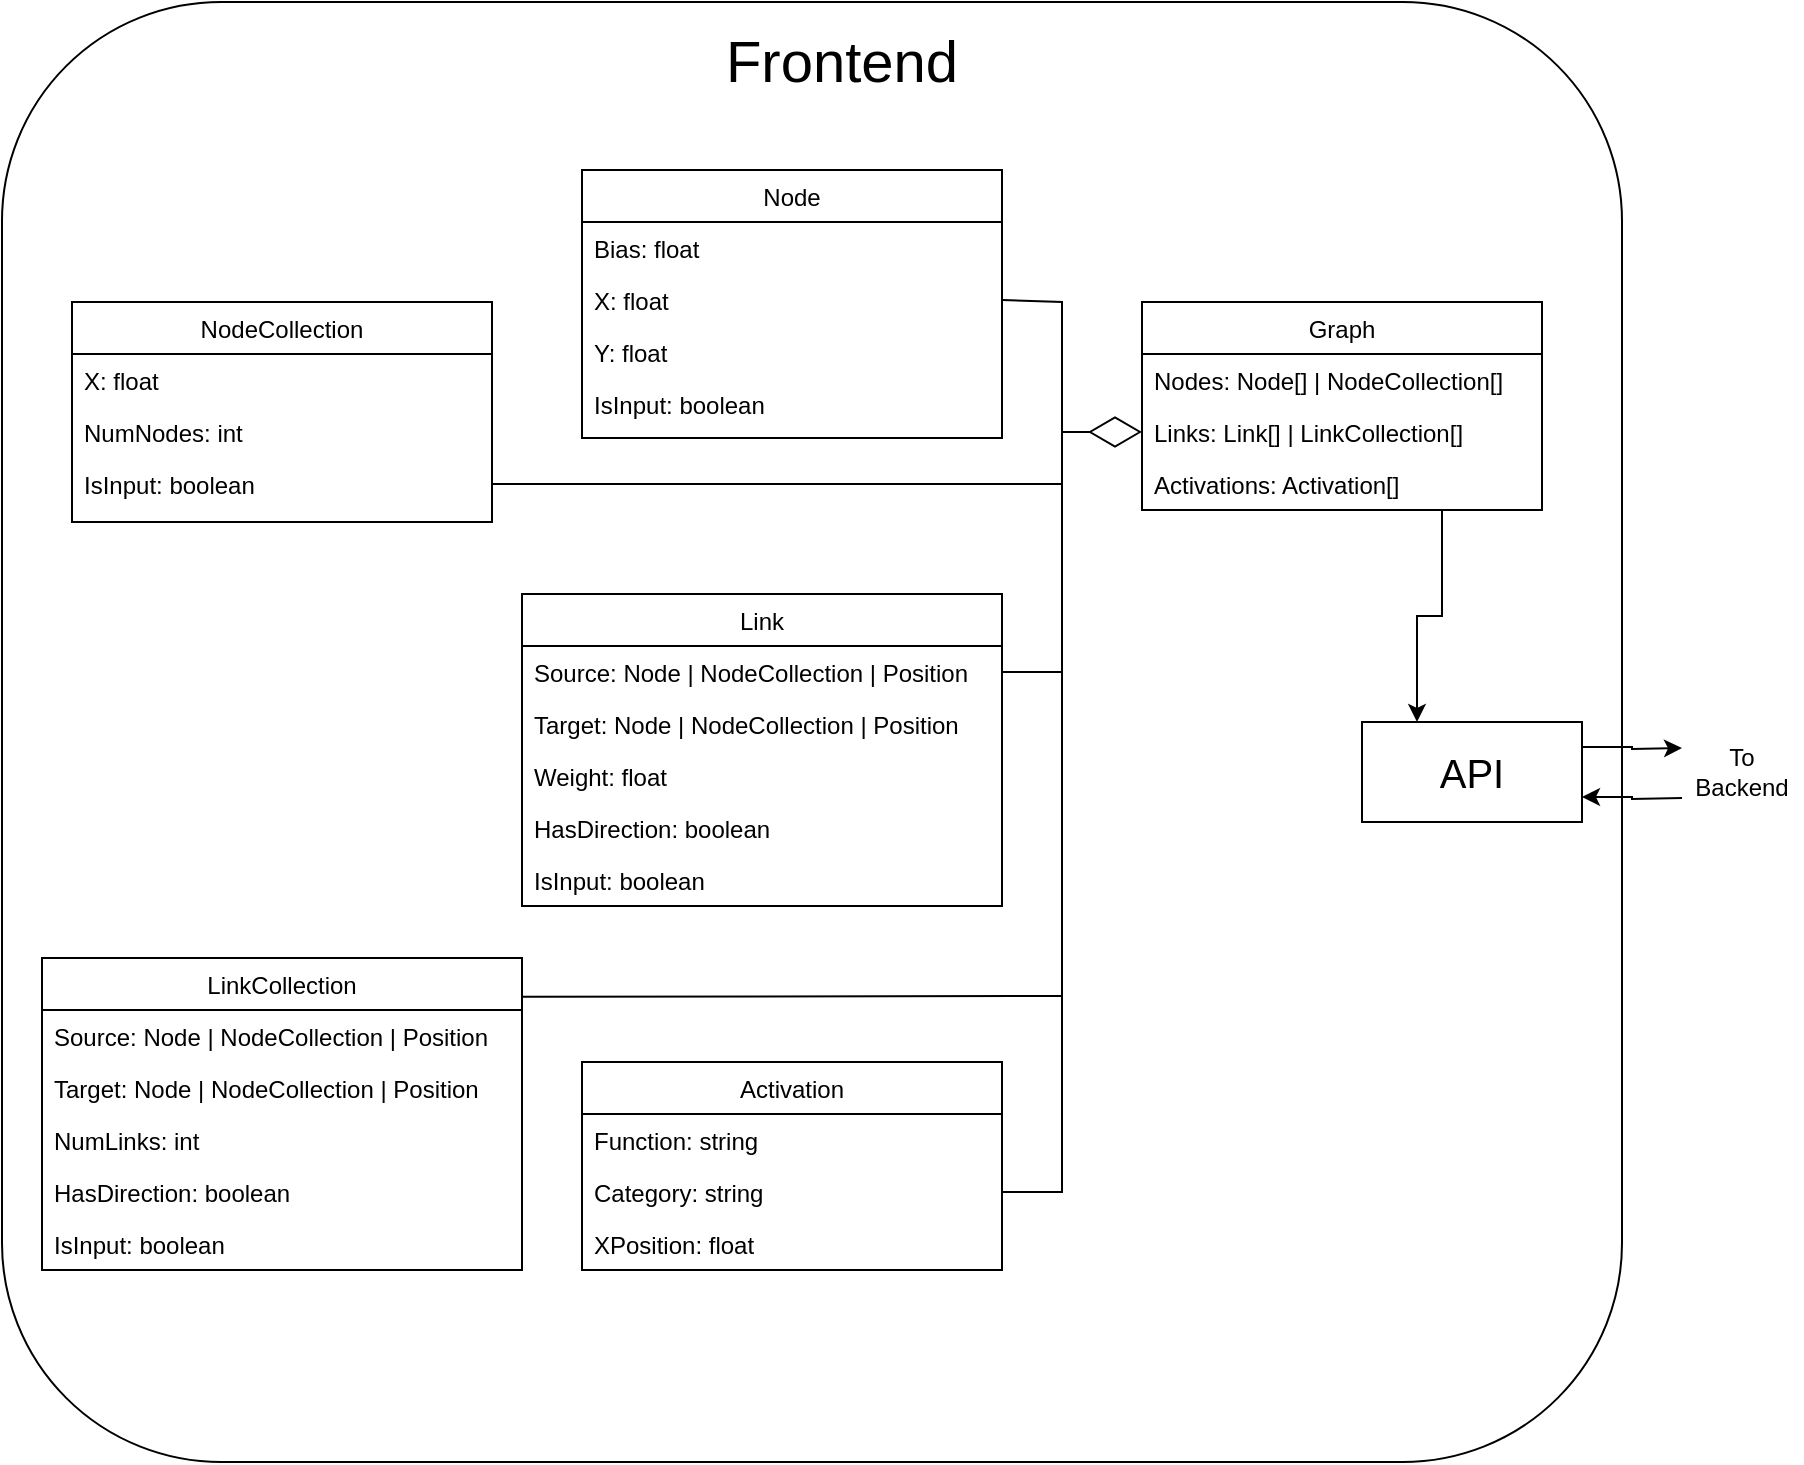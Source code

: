 <mxfile version="24.2.3" type="device">
  <diagram id="C5RBs43oDa-KdzZeNtuy" name="Page-1">
    <mxGraphModel dx="321" dy="214" grid="1" gridSize="10" guides="1" tooltips="1" connect="1" arrows="1" fold="1" page="1" pageScale="1" pageWidth="1600" pageHeight="1200" math="0" shadow="0">
      <root>
        <mxCell id="WIyWlLk6GJQsqaUBKTNV-0" />
        <mxCell id="WIyWlLk6GJQsqaUBKTNV-1" parent="WIyWlLk6GJQsqaUBKTNV-0" />
        <mxCell id="V2d-B7USirmGJhQncjwe-0" value="" style="rounded=1;whiteSpace=wrap;html=1;" parent="WIyWlLk6GJQsqaUBKTNV-1" vertex="1">
          <mxGeometry y="90" width="810" height="730" as="geometry" />
        </mxCell>
        <mxCell id="V2d-B7USirmGJhQncjwe-1" value="&lt;font style=&quot;font-size: 29px;&quot;&gt;Frontend&lt;/font&gt;" style="text;html=1;strokeColor=none;fillColor=none;align=center;verticalAlign=middle;whiteSpace=wrap;rounded=0;" parent="WIyWlLk6GJQsqaUBKTNV-1" vertex="1">
          <mxGeometry x="355" y="100" width="130" height="40" as="geometry" />
        </mxCell>
        <mxCell id="V2d-B7USirmGJhQncjwe-37" style="edgeStyle=orthogonalEdgeStyle;rounded=0;orthogonalLoop=1;jettySize=auto;html=1;exitX=0.75;exitY=1;exitDx=0;exitDy=0;entryX=0.25;entryY=0;entryDx=0;entryDy=0;" parent="WIyWlLk6GJQsqaUBKTNV-1" source="V2d-B7USirmGJhQncjwe-2" target="V2d-B7USirmGJhQncjwe-10" edge="1">
          <mxGeometry relative="1" as="geometry" />
        </mxCell>
        <mxCell id="V2d-B7USirmGJhQncjwe-2" value="Graph" style="swimlane;fontStyle=0;align=center;verticalAlign=top;childLayout=stackLayout;horizontal=1;startSize=26;horizontalStack=0;resizeParent=1;resizeLast=0;collapsible=1;marginBottom=0;rounded=0;shadow=0;strokeWidth=1;" parent="WIyWlLk6GJQsqaUBKTNV-1" vertex="1">
          <mxGeometry x="570" y="240" width="200" height="104" as="geometry">
            <mxRectangle x="130" y="380" width="160" height="26" as="alternateBounds" />
          </mxGeometry>
        </mxCell>
        <mxCell id="V2d-B7USirmGJhQncjwe-3" value="Nodes: Node[] | NodeCollection[]" style="text;align=left;verticalAlign=top;spacingLeft=4;spacingRight=4;overflow=hidden;rotatable=0;points=[[0,0.5],[1,0.5]];portConstraint=eastwest;" parent="V2d-B7USirmGJhQncjwe-2" vertex="1">
          <mxGeometry y="26" width="200" height="26" as="geometry" />
        </mxCell>
        <mxCell id="V2d-B7USirmGJhQncjwe-4" value="Links: Link[] | LinkCollection[]" style="text;align=left;verticalAlign=top;spacingLeft=4;spacingRight=4;overflow=hidden;rotatable=0;points=[[0,0.5],[1,0.5]];portConstraint=eastwest;rounded=0;shadow=0;html=0;" parent="V2d-B7USirmGJhQncjwe-2" vertex="1">
          <mxGeometry y="52" width="200" height="26" as="geometry" />
        </mxCell>
        <mxCell id="V2d-B7USirmGJhQncjwe-8" value="Activations: Activation[]" style="text;align=left;verticalAlign=top;spacingLeft=4;spacingRight=4;overflow=hidden;rotatable=0;points=[[0,0.5],[1,0.5]];portConstraint=eastwest;rounded=0;shadow=0;html=0;" parent="V2d-B7USirmGJhQncjwe-2" vertex="1">
          <mxGeometry y="78" width="200" height="26" as="geometry" />
        </mxCell>
        <mxCell id="V2d-B7USirmGJhQncjwe-10" value="&lt;font style=&quot;font-size: 20px;&quot;&gt;API&lt;/font&gt;" style="rounded=0;whiteSpace=wrap;html=1;" parent="WIyWlLk6GJQsqaUBKTNV-1" vertex="1">
          <mxGeometry x="680" y="450" width="110" height="50" as="geometry" />
        </mxCell>
        <mxCell id="V2d-B7USirmGJhQncjwe-12" value="Activation" style="swimlane;fontStyle=0;align=center;verticalAlign=top;childLayout=stackLayout;horizontal=1;startSize=26;horizontalStack=0;resizeParent=1;resizeLast=0;collapsible=1;marginBottom=0;rounded=0;shadow=0;strokeWidth=1;" parent="WIyWlLk6GJQsqaUBKTNV-1" vertex="1">
          <mxGeometry x="290" y="620" width="210" height="104" as="geometry">
            <mxRectangle x="130" y="380" width="160" height="26" as="alternateBounds" />
          </mxGeometry>
        </mxCell>
        <mxCell id="V2d-B7USirmGJhQncjwe-13" value="Function: string" style="text;align=left;verticalAlign=top;spacingLeft=4;spacingRight=4;overflow=hidden;rotatable=0;points=[[0,0.5],[1,0.5]];portConstraint=eastwest;" parent="V2d-B7USirmGJhQncjwe-12" vertex="1">
          <mxGeometry y="26" width="210" height="26" as="geometry" />
        </mxCell>
        <mxCell id="V2d-B7USirmGJhQncjwe-14" value="Category: string" style="text;align=left;verticalAlign=top;spacingLeft=4;spacingRight=4;overflow=hidden;rotatable=0;points=[[0,0.5],[1,0.5]];portConstraint=eastwest;rounded=0;shadow=0;html=0;" parent="V2d-B7USirmGJhQncjwe-12" vertex="1">
          <mxGeometry y="52" width="210" height="26" as="geometry" />
        </mxCell>
        <mxCell id="V2d-B7USirmGJhQncjwe-15" value="XPosition: float" style="text;align=left;verticalAlign=top;spacingLeft=4;spacingRight=4;overflow=hidden;rotatable=0;points=[[0,0.5],[1,0.5]];portConstraint=eastwest;rounded=0;shadow=0;html=0;" parent="V2d-B7USirmGJhQncjwe-12" vertex="1">
          <mxGeometry y="78" width="210" height="26" as="geometry" />
        </mxCell>
        <mxCell id="V2d-B7USirmGJhQncjwe-16" value="Link" style="swimlane;fontStyle=0;align=center;verticalAlign=top;childLayout=stackLayout;horizontal=1;startSize=26;horizontalStack=0;resizeParent=1;resizeLast=0;collapsible=1;marginBottom=0;rounded=0;shadow=0;strokeWidth=1;" parent="WIyWlLk6GJQsqaUBKTNV-1" vertex="1">
          <mxGeometry x="260" y="386" width="240" height="156" as="geometry">
            <mxRectangle x="130" y="380" width="160" height="26" as="alternateBounds" />
          </mxGeometry>
        </mxCell>
        <mxCell id="V2d-B7USirmGJhQncjwe-17" value="Source: Node | NodeCollection | Position" style="text;align=left;verticalAlign=top;spacingLeft=4;spacingRight=4;overflow=hidden;rotatable=0;points=[[0,0.5],[1,0.5]];portConstraint=eastwest;" parent="V2d-B7USirmGJhQncjwe-16" vertex="1">
          <mxGeometry y="26" width="240" height="26" as="geometry" />
        </mxCell>
        <mxCell id="V2d-B7USirmGJhQncjwe-18" value="Target: Node | NodeCollection | Position" style="text;align=left;verticalAlign=top;spacingLeft=4;spacingRight=4;overflow=hidden;rotatable=0;points=[[0,0.5],[1,0.5]];portConstraint=eastwest;rounded=0;shadow=0;html=0;" parent="V2d-B7USirmGJhQncjwe-16" vertex="1">
          <mxGeometry y="52" width="240" height="26" as="geometry" />
        </mxCell>
        <mxCell id="V2d-B7USirmGJhQncjwe-29" value="Weight: float" style="text;align=left;verticalAlign=top;spacingLeft=4;spacingRight=4;overflow=hidden;rotatable=0;points=[[0,0.5],[1,0.5]];portConstraint=eastwest;rounded=0;shadow=0;html=0;" parent="V2d-B7USirmGJhQncjwe-16" vertex="1">
          <mxGeometry y="78" width="240" height="26" as="geometry" />
        </mxCell>
        <mxCell id="V2d-B7USirmGJhQncjwe-30" value="HasDirection: boolean" style="text;align=left;verticalAlign=top;spacingLeft=4;spacingRight=4;overflow=hidden;rotatable=0;points=[[0,0.5],[1,0.5]];portConstraint=eastwest;rounded=0;shadow=0;html=0;" parent="V2d-B7USirmGJhQncjwe-16" vertex="1">
          <mxGeometry y="104" width="240" height="26" as="geometry" />
        </mxCell>
        <mxCell id="V2d-B7USirmGJhQncjwe-19" value="IsInput: boolean" style="text;align=left;verticalAlign=top;spacingLeft=4;spacingRight=4;overflow=hidden;rotatable=0;points=[[0,0.5],[1,0.5]];portConstraint=eastwest;rounded=0;shadow=0;html=0;" parent="V2d-B7USirmGJhQncjwe-16" vertex="1">
          <mxGeometry y="130" width="240" height="26" as="geometry" />
        </mxCell>
        <mxCell id="V2d-B7USirmGJhQncjwe-20" value="Node" style="swimlane;fontStyle=0;align=center;verticalAlign=top;childLayout=stackLayout;horizontal=1;startSize=26;horizontalStack=0;resizeParent=1;resizeLast=0;collapsible=1;marginBottom=0;rounded=0;shadow=0;strokeWidth=1;" parent="WIyWlLk6GJQsqaUBKTNV-1" vertex="1">
          <mxGeometry x="290" y="174" width="210" height="134" as="geometry">
            <mxRectangle x="130" y="380" width="160" height="26" as="alternateBounds" />
          </mxGeometry>
        </mxCell>
        <mxCell id="V2d-B7USirmGJhQncjwe-21" value="Bias: float" style="text;align=left;verticalAlign=top;spacingLeft=4;spacingRight=4;overflow=hidden;rotatable=0;points=[[0,0.5],[1,0.5]];portConstraint=eastwest;" parent="V2d-B7USirmGJhQncjwe-20" vertex="1">
          <mxGeometry y="26" width="210" height="26" as="geometry" />
        </mxCell>
        <mxCell id="V2d-B7USirmGJhQncjwe-22" value="X: float" style="text;align=left;verticalAlign=top;spacingLeft=4;spacingRight=4;overflow=hidden;rotatable=0;points=[[0,0.5],[1,0.5]];portConstraint=eastwest;rounded=0;shadow=0;html=0;" parent="V2d-B7USirmGJhQncjwe-20" vertex="1">
          <mxGeometry y="52" width="210" height="26" as="geometry" />
        </mxCell>
        <mxCell id="V2d-B7USirmGJhQncjwe-23" value="Y: float" style="text;align=left;verticalAlign=top;spacingLeft=4;spacingRight=4;overflow=hidden;rotatable=0;points=[[0,0.5],[1,0.5]];portConstraint=eastwest;rounded=0;shadow=0;html=0;" parent="V2d-B7USirmGJhQncjwe-20" vertex="1">
          <mxGeometry y="78" width="210" height="26" as="geometry" />
        </mxCell>
        <mxCell id="V2d-B7USirmGJhQncjwe-24" value="IsInput: boolean" style="text;align=left;verticalAlign=top;spacingLeft=4;spacingRight=4;overflow=hidden;rotatable=0;points=[[0,0.5],[1,0.5]];portConstraint=eastwest;rounded=0;shadow=0;html=0;" parent="V2d-B7USirmGJhQncjwe-20" vertex="1">
          <mxGeometry y="104" width="210" height="26" as="geometry" />
        </mxCell>
        <mxCell id="V2d-B7USirmGJhQncjwe-32" value="" style="endArrow=diamondThin;endFill=0;endSize=24;html=1;rounded=0;entryX=0;entryY=0.5;entryDx=0;entryDy=0;exitX=1;exitY=0.5;exitDx=0;exitDy=0;" parent="WIyWlLk6GJQsqaUBKTNV-1" source="V2d-B7USirmGJhQncjwe-14" target="V2d-B7USirmGJhQncjwe-4" edge="1">
          <mxGeometry width="160" relative="1" as="geometry">
            <mxPoint x="280" y="470" as="sourcePoint" />
            <mxPoint x="710" y="305" as="targetPoint" />
            <Array as="points">
              <mxPoint x="530" y="685" />
              <mxPoint x="530" y="305" />
            </Array>
          </mxGeometry>
        </mxCell>
        <mxCell id="V2d-B7USirmGJhQncjwe-35" value="" style="endArrow=none;html=1;rounded=0;exitX=1;exitY=0.5;exitDx=0;exitDy=0;" parent="WIyWlLk6GJQsqaUBKTNV-1" source="V2d-B7USirmGJhQncjwe-17" edge="1">
          <mxGeometry width="50" height="50" relative="1" as="geometry">
            <mxPoint x="420" y="420" as="sourcePoint" />
            <mxPoint x="530" y="425" as="targetPoint" />
          </mxGeometry>
        </mxCell>
        <mxCell id="V2d-B7USirmGJhQncjwe-36" value="" style="endArrow=none;html=1;rounded=0;exitX=1;exitY=0.5;exitDx=0;exitDy=0;" parent="WIyWlLk6GJQsqaUBKTNV-1" source="V2d-B7USirmGJhQncjwe-22" edge="1">
          <mxGeometry width="50" height="50" relative="1" as="geometry">
            <mxPoint x="460" y="340" as="sourcePoint" />
            <mxPoint x="530" y="310" as="targetPoint" />
            <Array as="points">
              <mxPoint x="530" y="240" />
            </Array>
          </mxGeometry>
        </mxCell>
        <mxCell id="V2d-B7USirmGJhQncjwe-45" value="LinkCollection" style="swimlane;fontStyle=0;align=center;verticalAlign=top;childLayout=stackLayout;horizontal=1;startSize=26;horizontalStack=0;resizeParent=1;resizeLast=0;collapsible=1;marginBottom=0;rounded=0;shadow=0;strokeWidth=1;" parent="WIyWlLk6GJQsqaUBKTNV-1" vertex="1">
          <mxGeometry x="20" y="568" width="240" height="156" as="geometry">
            <mxRectangle x="130" y="380" width="160" height="26" as="alternateBounds" />
          </mxGeometry>
        </mxCell>
        <mxCell id="V2d-B7USirmGJhQncjwe-46" value="Source: Node | NodeCollection | Position" style="text;align=left;verticalAlign=top;spacingLeft=4;spacingRight=4;overflow=hidden;rotatable=0;points=[[0,0.5],[1,0.5]];portConstraint=eastwest;" parent="V2d-B7USirmGJhQncjwe-45" vertex="1">
          <mxGeometry y="26" width="240" height="26" as="geometry" />
        </mxCell>
        <mxCell id="V2d-B7USirmGJhQncjwe-47" value="Target: Node | NodeCollection | Position" style="text;align=left;verticalAlign=top;spacingLeft=4;spacingRight=4;overflow=hidden;rotatable=0;points=[[0,0.5],[1,0.5]];portConstraint=eastwest;rounded=0;shadow=0;html=0;" parent="V2d-B7USirmGJhQncjwe-45" vertex="1">
          <mxGeometry y="52" width="240" height="26" as="geometry" />
        </mxCell>
        <mxCell id="V2d-B7USirmGJhQncjwe-48" value="NumLinks: int" style="text;align=left;verticalAlign=top;spacingLeft=4;spacingRight=4;overflow=hidden;rotatable=0;points=[[0,0.5],[1,0.5]];portConstraint=eastwest;rounded=0;shadow=0;html=0;" parent="V2d-B7USirmGJhQncjwe-45" vertex="1">
          <mxGeometry y="78" width="240" height="26" as="geometry" />
        </mxCell>
        <mxCell id="V2d-B7USirmGJhQncjwe-49" value="HasDirection: boolean" style="text;align=left;verticalAlign=top;spacingLeft=4;spacingRight=4;overflow=hidden;rotatable=0;points=[[0,0.5],[1,0.5]];portConstraint=eastwest;rounded=0;shadow=0;html=0;" parent="V2d-B7USirmGJhQncjwe-45" vertex="1">
          <mxGeometry y="104" width="240" height="26" as="geometry" />
        </mxCell>
        <mxCell id="V2d-B7USirmGJhQncjwe-50" value="IsInput: boolean" style="text;align=left;verticalAlign=top;spacingLeft=4;spacingRight=4;overflow=hidden;rotatable=0;points=[[0,0.5],[1,0.5]];portConstraint=eastwest;rounded=0;shadow=0;html=0;" parent="V2d-B7USirmGJhQncjwe-45" vertex="1">
          <mxGeometry y="130" width="240" height="26" as="geometry" />
        </mxCell>
        <mxCell id="V2d-B7USirmGJhQncjwe-53" value="" style="endArrow=none;html=1;rounded=0;exitX=1;exitY=0.124;exitDx=0;exitDy=0;exitPerimeter=0;" parent="WIyWlLk6GJQsqaUBKTNV-1" source="V2d-B7USirmGJhQncjwe-45" edge="1">
          <mxGeometry width="50" height="50" relative="1" as="geometry">
            <mxPoint x="230" y="540" as="sourcePoint" />
            <mxPoint x="530" y="587" as="targetPoint" />
          </mxGeometry>
        </mxCell>
        <mxCell id="V2d-B7USirmGJhQncjwe-54" value="NodeCollection" style="swimlane;fontStyle=0;align=center;verticalAlign=top;childLayout=stackLayout;horizontal=1;startSize=26;horizontalStack=0;resizeParent=1;resizeLast=0;collapsible=1;marginBottom=0;rounded=0;shadow=0;strokeWidth=1;" parent="WIyWlLk6GJQsqaUBKTNV-1" vertex="1">
          <mxGeometry x="35" y="240" width="210" height="110" as="geometry">
            <mxRectangle x="130" y="380" width="160" height="26" as="alternateBounds" />
          </mxGeometry>
        </mxCell>
        <mxCell id="V2d-B7USirmGJhQncjwe-56" value="X: float" style="text;align=left;verticalAlign=top;spacingLeft=4;spacingRight=4;overflow=hidden;rotatable=0;points=[[0,0.5],[1,0.5]];portConstraint=eastwest;rounded=0;shadow=0;html=0;" parent="V2d-B7USirmGJhQncjwe-54" vertex="1">
          <mxGeometry y="26" width="210" height="26" as="geometry" />
        </mxCell>
        <mxCell id="V2d-B7USirmGJhQncjwe-57" value="NumNodes: int" style="text;align=left;verticalAlign=top;spacingLeft=4;spacingRight=4;overflow=hidden;rotatable=0;points=[[0,0.5],[1,0.5]];portConstraint=eastwest;rounded=0;shadow=0;html=0;" parent="V2d-B7USirmGJhQncjwe-54" vertex="1">
          <mxGeometry y="52" width="210" height="26" as="geometry" />
        </mxCell>
        <mxCell id="V2d-B7USirmGJhQncjwe-58" value="IsInput: boolean" style="text;align=left;verticalAlign=top;spacingLeft=4;spacingRight=4;overflow=hidden;rotatable=0;points=[[0,0.5],[1,0.5]];portConstraint=eastwest;rounded=0;shadow=0;html=0;" parent="V2d-B7USirmGJhQncjwe-54" vertex="1">
          <mxGeometry y="78" width="210" height="26" as="geometry" />
        </mxCell>
        <mxCell id="V2d-B7USirmGJhQncjwe-59" value="" style="endArrow=none;html=1;rounded=0;exitX=1;exitY=0.5;exitDx=0;exitDy=0;" parent="WIyWlLk6GJQsqaUBKTNV-1" source="V2d-B7USirmGJhQncjwe-58" edge="1">
          <mxGeometry width="50" height="50" relative="1" as="geometry">
            <mxPoint x="160" y="460" as="sourcePoint" />
            <mxPoint x="530" y="331" as="targetPoint" />
          </mxGeometry>
        </mxCell>
        <mxCell id="V2d-B7USirmGJhQncjwe-64" style="edgeStyle=orthogonalEdgeStyle;rounded=0;orthogonalLoop=1;jettySize=auto;html=1;entryX=1;entryY=0.75;entryDx=0;entryDy=0;" parent="WIyWlLk6GJQsqaUBKTNV-1" target="V2d-B7USirmGJhQncjwe-10" edge="1">
          <mxGeometry relative="1" as="geometry">
            <mxPoint x="840" y="488" as="sourcePoint" />
          </mxGeometry>
        </mxCell>
        <mxCell id="V2d-B7USirmGJhQncjwe-63" style="edgeStyle=orthogonalEdgeStyle;rounded=0;orthogonalLoop=1;jettySize=auto;html=1;exitX=1;exitY=0.25;exitDx=0;exitDy=0;" parent="WIyWlLk6GJQsqaUBKTNV-1" source="V2d-B7USirmGJhQncjwe-10" edge="1">
          <mxGeometry relative="1" as="geometry">
            <mxPoint x="840" y="463" as="targetPoint" />
          </mxGeometry>
        </mxCell>
        <mxCell id="5mMd_Dxs6X7qg1oCrJKg-1" value="To Backend" style="text;html=1;align=center;verticalAlign=middle;whiteSpace=wrap;rounded=0;" vertex="1" parent="WIyWlLk6GJQsqaUBKTNV-1">
          <mxGeometry x="840" y="460" width="60" height="30" as="geometry" />
        </mxCell>
      </root>
    </mxGraphModel>
  </diagram>
</mxfile>

